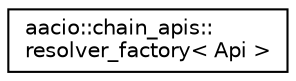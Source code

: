 digraph "Graphical Class Hierarchy"
{
  edge [fontname="Helvetica",fontsize="10",labelfontname="Helvetica",labelfontsize="10"];
  node [fontname="Helvetica",fontsize="10",shape=record];
  rankdir="LR";
  Node0 [label="aacio::chain_apis::\lresolver_factory\< Api \>",height=0.2,width=0.4,color="black", fillcolor="white", style="filled",URL="$structaacio_1_1chain__apis_1_1resolver__factory.html"];
}
